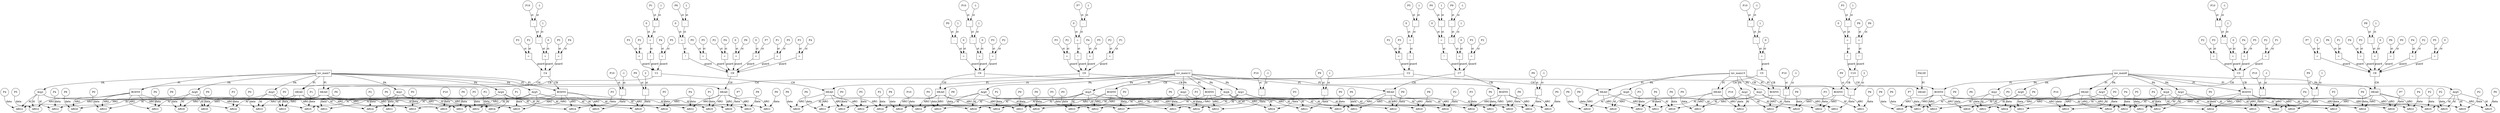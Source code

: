 // Horn Graph
digraph {
	"predicate_0" [label="inv_main7"  nodeName="predicate_0" class=predicateName GNNNodeID=0 shape="box"]
	"predicateArgument_0" [label="Arg0"  nodeName="predicateArgument_0" class=predicateArgument GNNNodeID=1 shape="ellipse"]
		"predicate_0" -> "predicateArgument_0" [ label="PA"]
	"predicateArgument_1" [label="Arg1"  nodeName="predicateArgument_1" class=predicateArgument GNNNodeID=2 shape="ellipse"]
		"predicate_0" -> "predicateArgument_1" [ label="PA"]
	"predicateArgument_2" [label="Arg2"  nodeName="predicateArgument_2" class=predicateArgument GNNNodeID=3 shape="ellipse"]
		"predicate_0" -> "predicateArgument_2" [ label="PA"]
	"predicateArgument_3" [label="Arg3"  nodeName="predicateArgument_3" class=predicateArgument GNNNodeID=4 shape="ellipse"]
		"predicate_0" -> "predicateArgument_3" [ label="PA"]
	"predicateArgument_4" [label="Arg4"  nodeName="predicateArgument_4" class=predicateArgument GNNNodeID=5 shape="ellipse"]
		"predicate_0" -> "predicateArgument_4" [ label="PA"]
	"predicateArgument_5" [label="Arg5"  nodeName="predicateArgument_5" class=predicateArgument GNNNodeID=6 shape="ellipse"]
		"predicate_0" -> "predicateArgument_5" [ label="PA"]
	"predicate_1" [label="inv_main8"  nodeName="predicate_1" class=predicateName GNNNodeID=7 shape="box"]
	"predicateArgument_6" [label="Arg0"  nodeName="predicateArgument_6" class=predicateArgument GNNNodeID=8 shape="ellipse"]
		"predicate_1" -> "predicateArgument_6" [ label="PA"]
	"predicateArgument_7" [label="Arg1"  nodeName="predicateArgument_7" class=predicateArgument GNNNodeID=9 shape="ellipse"]
		"predicate_1" -> "predicateArgument_7" [ label="PA"]
	"predicateArgument_8" [label="Arg2"  nodeName="predicateArgument_8" class=predicateArgument GNNNodeID=10 shape="ellipse"]
		"predicate_1" -> "predicateArgument_8" [ label="PA"]
	"predicateArgument_9" [label="Arg3"  nodeName="predicateArgument_9" class=predicateArgument GNNNodeID=11 shape="ellipse"]
		"predicate_1" -> "predicateArgument_9" [ label="PA"]
	"predicateArgument_10" [label="Arg4"  nodeName="predicateArgument_10" class=predicateArgument GNNNodeID=12 shape="ellipse"]
		"predicate_1" -> "predicateArgument_10" [ label="PA"]
	"predicateArgument_11" [label="Arg5"  nodeName="predicateArgument_11" class=predicateArgument GNNNodeID=13 shape="ellipse"]
		"predicate_1" -> "predicateArgument_11" [ label="PA"]
	"predicate_2" [label="inv_main12"  nodeName="predicate_2" class=predicateName GNNNodeID=14 shape="box"]
	"predicateArgument_12" [label="Arg0"  nodeName="predicateArgument_12" class=predicateArgument GNNNodeID=15 shape="ellipse"]
		"predicate_2" -> "predicateArgument_12" [ label="PA"]
	"predicateArgument_13" [label="Arg1"  nodeName="predicateArgument_13" class=predicateArgument GNNNodeID=16 shape="ellipse"]
		"predicate_2" -> "predicateArgument_13" [ label="PA"]
	"predicateArgument_14" [label="Arg2"  nodeName="predicateArgument_14" class=predicateArgument GNNNodeID=17 shape="ellipse"]
		"predicate_2" -> "predicateArgument_14" [ label="PA"]
	"predicateArgument_15" [label="Arg3"  nodeName="predicateArgument_15" class=predicateArgument GNNNodeID=18 shape="ellipse"]
		"predicate_2" -> "predicateArgument_15" [ label="PA"]
	"predicateArgument_16" [label="Arg4"  nodeName="predicateArgument_16" class=predicateArgument GNNNodeID=19 shape="ellipse"]
		"predicate_2" -> "predicateArgument_16" [ label="PA"]
	"predicate_3" [label="inv_main15"  nodeName="predicate_3" class=predicateName GNNNodeID=20 shape="box"]
	"predicateArgument_17" [label="Arg0"  nodeName="predicateArgument_17" class=predicateArgument GNNNodeID=21 shape="ellipse"]
		"predicate_3" -> "predicateArgument_17" [ label="PA"]
	"predicateArgument_18" [label="Arg1"  nodeName="predicateArgument_18" class=predicateArgument GNNNodeID=22 shape="ellipse"]
		"predicate_3" -> "predicateArgument_18" [ label="PA"]
	"predicateArgument_19" [label="Arg2"  nodeName="predicateArgument_19" class=predicateArgument GNNNodeID=23 shape="ellipse"]
		"predicate_3" -> "predicateArgument_19" [ label="PA"]
	"predicate_4" [label="FALSE"  nodeName="predicate_4" class=predicateName GNNNodeID=24 shape="box"]
	"clause_0" [label="C0"  nodeName="clause_0" class=clause GNNNodeID=25 shape="box"]
	"!_26" [label="!"  nodeName="!_26" class=operator GNNNodeID=26 shape="square"]
		"!_26" -> "clause_0" [ label="guard"]
	">=_27" [label="="  nodeName=">=_27" class=operator GNNNodeID=27 shape="square"]
		">=_27" -> "!_26" [ label="st"]
	"0_28" [label="0"  nodeName="0_28" class=constant GNNNodeID=28 shape="circle"]
		"0_28" -> ">=_27" [ label="st"]
	"-_29" [label="-"  nodeName="-_29" class=operator GNNNodeID=29 shape="square"]
		"-_29" -> ">=_27" [ label="st"]
	"P7_30" [label="P7"  nodeName="P7_30" class=symbolicConstant GNNNodeID=30 shape="circle"]
		"P7_30" -> "-_29" [ label="st"]
	"1_31" [label="1"  nodeName="1_31" class=constant GNNNodeID=31 shape="circle"]
		"1_31" -> "-_29" [ label="st"]
	"=_32" [label="="  nodeName="=_32" class=operator GNNNodeID=32 shape="square"]
		"=_32" -> "clause_0" [ label="guard"]
	"P5_33" [label="P5"  nodeName="P5_33" class=symbolicConstant GNNNodeID=33 shape="circle"]
		"P5_33" -> "=_32" [ label="st"]
	"P4_34" [label="P4"  nodeName="P4_34" class=symbolicConstant GNNNodeID=34 shape="circle"]
		"P4_34" -> "=_32" [ label="st"]
	"=_35" [label="="  nodeName="=_35" class=operator GNNNodeID=35 shape="square"]
		"=_35" -> "clause_0" [ label="guard"]
	"P1_36" [label="P1"  nodeName="P1_36" class=symbolicConstant GNNNodeID=36 shape="circle"]
		"P1_36" -> "=_35" [ label="st"]
	"P2_37" [label="P2"  nodeName="P2_37" class=symbolicConstant GNNNodeID=37 shape="circle"]
		"P2_37" -> "=_35" [ label="st"]
	"=_38" [label="="  nodeName="=_38" class=operator GNNNodeID=38 shape="square"]
		"=_38" -> "clause_0" [ label="guard"]
	"P3_39" [label="P3"  nodeName="P3_39" class=symbolicConstant GNNNodeID=39 shape="circle"]
		"P3_39" -> "=_38" [ label="st"]
	"P2_40" [label="P2"  nodeName="P2_40" class=symbolicConstant GNNNodeID=40 shape="circle"]
		"P2_40" -> "=_38" [ label="st"]
	"clauseHead_0" [label="HEAD"  nodeName="clauseHead_0" class=clauseHead GNNNodeID=41 shape="box"]
		"clause_0" -> "clauseHead_0" [ label="CH"]
		"predicate_0" -> "clauseHead_0" [ label="PI"]
	"clauseArgument_0" [label="ARG0"  nodeName="clauseArgument_0" class=clauseArg GNNNodeID=42 shape="ellipse"]
		"clauseHead_0" -> "clauseArgument_0" [ label="ARG"]
		"predicateArgument_0" -> "clauseArgument_0" [ label="AI"]
	"P8_43" [label="P8"  nodeName="P8_43" class=symbolicConstant GNNNodeID=43 shape="circle"]
		"P8_43" -> "clauseArgument_0" [ label="data"]
	"clauseArgument_1" [label="ARG1"  nodeName="clauseArgument_1" class=clauseArg GNNNodeID=44 shape="ellipse"]
		"clauseHead_0" -> "clauseArgument_1" [ label="ARG"]
		"predicateArgument_1" -> "clauseArgument_1" [ label="AI"]
	"P6_45" [label="P6"  nodeName="P6_45" class=symbolicConstant GNNNodeID=45 shape="circle"]
		"P6_45" -> "clauseArgument_1" [ label="data"]
	"clauseArgument_2" [label="ARG2"  nodeName="clauseArgument_2" class=clauseArg GNNNodeID=46 shape="ellipse"]
		"clauseHead_0" -> "clauseArgument_2" [ label="ARG"]
		"predicateArgument_2" -> "clauseArgument_2" [ label="AI"]
	"P4_47" [label="P4"  nodeName="P4_47" class=symbolicConstant GNNNodeID=47 shape="circle"]
		"P4_47" -> "clauseArgument_2" [ label="data"]
	"clauseArgument_3" [label="ARG3"  nodeName="clauseArgument_3" class=clauseArg GNNNodeID=48 shape="ellipse"]
		"clauseHead_0" -> "clauseArgument_3" [ label="ARG"]
		"predicateArgument_3" -> "clauseArgument_3" [ label="AI"]
	"P0_49" [label="P0"  nodeName="P0_49" class=symbolicConstant GNNNodeID=49 shape="circle"]
		"P0_49" -> "clauseArgument_3" [ label="data"]
	"clauseArgument_4" [label="ARG4"  nodeName="clauseArgument_4" class=clauseArg GNNNodeID=50 shape="ellipse"]
		"clauseHead_0" -> "clauseArgument_4" [ label="ARG"]
		"predicateArgument_4" -> "clauseArgument_4" [ label="AI"]
	"P2_51" [label="P2"  nodeName="P2_51" class=symbolicConstant GNNNodeID=51 shape="circle"]
		"P2_51" -> "clauseArgument_4" [ label="data"]
	"clauseArgument_5" [label="ARG5"  nodeName="clauseArgument_5" class=clauseArg GNNNodeID=52 shape="ellipse"]
		"clauseHead_0" -> "clauseArgument_5" [ label="ARG"]
		"predicateArgument_5" -> "clauseArgument_5" [ label="AI"]
	"P1_53" [label="P1"  nodeName="P1_53" class=symbolicConstant GNNNodeID=53 shape="circle"]
		"P1_53" -> "clauseArgument_5" [ label="data"]
	"clauseBody_0" [label="BODY0"  nodeName="clauseBody_0" class=clauseBody GNNNodeID=54 shape="box"]
		"clause_0" -> "clauseBody_0" [ label="CB"]
		"predicate_1" -> "clauseBody_0" [ label="PI"]
	"clauseArgument_6" [label="ARG0"  nodeName="clauseArgument_6" class=clauseArg GNNNodeID=55 shape="ellipse"]
		"clauseBody_0" -> "clauseArgument_6" [ label="ARG"]
		"predicateArgument_6" -> "clauseArgument_6" [ label="AI"]
	"P8_56" [label="P8"  nodeName="P8_56" class=symbolicConstant GNNNodeID=56 shape="circle"]
		"P8_56" -> "clauseArgument_6" [ label="data"]
	"clauseArgument_7" [label="ARG1"  nodeName="clauseArgument_7" class=clauseArg GNNNodeID=57 shape="ellipse"]
		"clauseBody_0" -> "clauseArgument_7" [ label="ARG"]
		"predicateArgument_7" -> "clauseArgument_7" [ label="AI"]
	"P6_58" [label="P6"  nodeName="P6_58" class=symbolicConstant GNNNodeID=58 shape="circle"]
		"P6_58" -> "clauseArgument_7" [ label="data"]
	"clauseArgument_8" [label="ARG2"  nodeName="clauseArgument_8" class=clauseArg GNNNodeID=59 shape="ellipse"]
		"clauseBody_0" -> "clauseArgument_8" [ label="ARG"]
		"predicateArgument_8" -> "clauseArgument_8" [ label="AI"]
	"P4_60" [label="P4"  nodeName="P4_60" class=symbolicConstant GNNNodeID=60 shape="circle"]
		"P4_60" -> "clauseArgument_8" [ label="data"]
	"clauseArgument_9" [label="ARG3"  nodeName="clauseArgument_9" class=clauseArg GNNNodeID=61 shape="ellipse"]
		"clauseBody_0" -> "clauseArgument_9" [ label="ARG"]
		"predicateArgument_9" -> "clauseArgument_9" [ label="AI"]
	"P7_62" [label="P7"  nodeName="P7_62" class=symbolicConstant GNNNodeID=62 shape="circle"]
		"P7_62" -> "clauseArgument_9" [ label="data"]
	"clauseArgument_10" [label="ARG4"  nodeName="clauseArgument_10" class=clauseArg GNNNodeID=63 shape="ellipse"]
		"clauseBody_0" -> "clauseArgument_10" [ label="ARG"]
		"predicateArgument_10" -> "clauseArgument_10" [ label="AI"]
	"P0_64" [label="P0"  nodeName="P0_64" class=symbolicConstant GNNNodeID=64 shape="circle"]
		"P0_64" -> "clauseArgument_10" [ label="data"]
	"clauseArgument_11" [label="ARG5"  nodeName="clauseArgument_11" class=clauseArg GNNNodeID=65 shape="ellipse"]
		"clauseBody_0" -> "clauseArgument_11" [ label="ARG"]
		"predicateArgument_11" -> "clauseArgument_11" [ label="AI"]
	"P2_66" [label="P2"  nodeName="P2_66" class=symbolicConstant GNNNodeID=66 shape="circle"]
		"P2_66" -> "clauseArgument_11" [ label="data"]
	"clause_1" [label="C1"  nodeName="clause_1" class=clause GNNNodeID=67 shape="box"]
	"!_68" [label="!"  nodeName="!_68" class=operator GNNNodeID=68 shape="square"]
		"!_68" -> "clause_1" [ label="guard"]
	">=_69" [label="="  nodeName=">=_69" class=operator GNNNodeID=69 shape="square"]
		">=_69" -> "!_68" [ label="st"]
	"0_70" [label="0"  nodeName="0_70" class=constant GNNNodeID=70 shape="circle"]
		"0_70" -> ">=_69" [ label="st"]
	"-_71" [label="-"  nodeName="-_71" class=operator GNNNodeID=71 shape="square"]
		"-_71" -> ">=_69" [ label="st"]
	"P1_72" [label="P1"  nodeName="P1_72" class=symbolicConstant GNNNodeID=72 shape="circle"]
		"P1_72" -> "-_71" [ label="st"]
	"1_73" [label="1"  nodeName="1_73" class=constant GNNNodeID=73 shape="circle"]
		"1_73" -> "-_71" [ label="st"]
	"=_74" [label="="  nodeName="=_74" class=operator GNNNodeID=74 shape="square"]
		"=_74" -> "clause_1" [ label="guard"]
	"P4_75" [label="P4"  nodeName="P4_75" class=symbolicConstant GNNNodeID=75 shape="circle"]
		"P4_75" -> "=_74" [ label="st"]
	"P5_76" [label="P5"  nodeName="P5_76" class=symbolicConstant GNNNodeID=76 shape="circle"]
		"P5_76" -> "=_74" [ label="st"]
	"=_77" [label="="  nodeName="=_77" class=operator GNNNodeID=77 shape="square"]
		"=_77" -> "clause_1" [ label="guard"]
	"P2_78" [label="P2"  nodeName="P2_78" class=symbolicConstant GNNNodeID=78 shape="circle"]
		"P2_78" -> "=_77" [ label="st"]
	"P3_79" [label="P3"  nodeName="P3_79" class=symbolicConstant GNNNodeID=79 shape="circle"]
		"P3_79" -> "=_77" [ label="st"]
	"clauseHead_1" [label="HEAD"  nodeName="clauseHead_1" class=clauseHead GNNNodeID=80 shape="box"]
		"clause_1" -> "clauseHead_1" [ label="CH"]
		"predicate_2" -> "clauseHead_1" [ label="PI"]
	"clauseArgument_12" [label="ARG0"  nodeName="clauseArgument_12" class=clauseArg GNNNodeID=81 shape="ellipse"]
		"clauseHead_1" -> "clauseArgument_12" [ label="ARG"]
		"predicateArgument_12" -> "clauseArgument_12" [ label="AI"]
	"P8_82" [label="P8"  nodeName="P8_82" class=symbolicConstant GNNNodeID=82 shape="circle"]
		"P8_82" -> "clauseArgument_12" [ label="data"]
	"clauseArgument_13" [label="ARG1"  nodeName="clauseArgument_13" class=clauseArg GNNNodeID=83 shape="ellipse"]
		"clauseHead_1" -> "clauseArgument_13" [ label="ARG"]
		"predicateArgument_13" -> "clauseArgument_13" [ label="AI"]
	"P6_84" [label="P6"  nodeName="P6_84" class=symbolicConstant GNNNodeID=84 shape="circle"]
		"P6_84" -> "clauseArgument_13" [ label="data"]
	"clauseArgument_14" [label="ARG2"  nodeName="clauseArgument_14" class=clauseArg GNNNodeID=85 shape="ellipse"]
		"clauseHead_1" -> "clauseArgument_14" [ label="ARG"]
		"predicateArgument_14" -> "clauseArgument_14" [ label="AI"]
	"P5_86" [label="P5"  nodeName="P5_86" class=symbolicConstant GNNNodeID=86 shape="circle"]
		"P5_86" -> "clauseArgument_14" [ label="data"]
	"clauseArgument_15" [label="ARG3"  nodeName="clauseArgument_15" class=clauseArg GNNNodeID=87 shape="ellipse"]
		"clauseHead_1" -> "clauseArgument_15" [ label="ARG"]
		"predicateArgument_15" -> "clauseArgument_15" [ label="AI"]
	"P0_88" [label="P0"  nodeName="P0_88" class=symbolicConstant GNNNodeID=88 shape="circle"]
		"P0_88" -> "clauseArgument_15" [ label="data"]
	"clauseArgument_16" [label="ARG4"  nodeName="clauseArgument_16" class=clauseArg GNNNodeID=89 shape="ellipse"]
		"clauseHead_1" -> "clauseArgument_16" [ label="ARG"]
		"predicateArgument_16" -> "clauseArgument_16" [ label="AI"]
	"P2_90" [label="P2"  nodeName="P2_90" class=symbolicConstant GNNNodeID=90 shape="circle"]
		"P2_90" -> "clauseArgument_16" [ label="data"]
	"clauseBody_1" [label="BODY0"  nodeName="clauseBody_1" class=clauseBody GNNNodeID=91 shape="box"]
		"clause_1" -> "clauseBody_1" [ label="CB"]
		"predicate_0" -> "clauseBody_1" [ label="PI"]
	"clauseArgument_17" [label="ARG0"  nodeName="clauseArgument_17" class=clauseArg GNNNodeID=92 shape="ellipse"]
		"clauseBody_1" -> "clauseArgument_17" [ label="ARG"]
		"predicateArgument_0" -> "clauseArgument_17" [ label="AI"]
	"P8_93" [label="P8"  nodeName="P8_93" class=symbolicConstant GNNNodeID=93 shape="circle"]
		"P8_93" -> "clauseArgument_17" [ label="data"]
	"clauseArgument_18" [label="ARG1"  nodeName="clauseArgument_18" class=clauseArg GNNNodeID=94 shape="ellipse"]
		"clauseBody_1" -> "clauseArgument_18" [ label="ARG"]
		"predicateArgument_1" -> "clauseArgument_18" [ label="AI"]
	"P6_95" [label="P6"  nodeName="P6_95" class=symbolicConstant GNNNodeID=95 shape="circle"]
		"P6_95" -> "clauseArgument_18" [ label="data"]
	"clauseArgument_19" [label="ARG2"  nodeName="clauseArgument_19" class=clauseArg GNNNodeID=96 shape="ellipse"]
		"clauseBody_1" -> "clauseArgument_19" [ label="ARG"]
		"predicateArgument_2" -> "clauseArgument_19" [ label="AI"]
	"P5_97" [label="P5"  nodeName="P5_97" class=symbolicConstant GNNNodeID=97 shape="circle"]
		"P5_97" -> "clauseArgument_19" [ label="data"]
	"clauseArgument_20" [label="ARG3"  nodeName="clauseArgument_20" class=clauseArg GNNNodeID=98 shape="ellipse"]
		"clauseBody_1" -> "clauseArgument_20" [ label="ARG"]
		"predicateArgument_3" -> "clauseArgument_20" [ label="AI"]
	"P0_99" [label="P0"  nodeName="P0_99" class=symbolicConstant GNNNodeID=99 shape="circle"]
		"P0_99" -> "clauseArgument_20" [ label="data"]
	"clauseArgument_21" [label="ARG4"  nodeName="clauseArgument_21" class=clauseArg GNNNodeID=100 shape="ellipse"]
		"clauseBody_1" -> "clauseArgument_21" [ label="ARG"]
		"predicateArgument_4" -> "clauseArgument_21" [ label="AI"]
	"P3_101" [label="P3"  nodeName="P3_101" class=symbolicConstant GNNNodeID=101 shape="circle"]
		"P3_101" -> "clauseArgument_21" [ label="data"]
	"clauseArgument_22" [label="ARG5"  nodeName="clauseArgument_22" class=clauseArg GNNNodeID=102 shape="ellipse"]
		"clauseBody_1" -> "clauseArgument_22" [ label="ARG"]
		"predicateArgument_5" -> "clauseArgument_22" [ label="AI"]
	"P1_103" [label="P1"  nodeName="P1_103" class=symbolicConstant GNNNodeID=103 shape="circle"]
		"P1_103" -> "clauseArgument_22" [ label="data"]
	"clause_2" [label="C2"  nodeName="clause_2" class=clause GNNNodeID=104 shape="box"]
	"!_105" [label="!"  nodeName="!_105" class=operator GNNNodeID=105 shape="square"]
		"!_105" -> "clause_2" [ label="guard"]
	">=_106" [label="="  nodeName=">=_106" class=operator GNNNodeID=106 shape="square"]
		">=_106" -> "!_105" [ label="st"]
	"0_107" [label="0"  nodeName="0_107" class=constant GNNNodeID=107 shape="circle"]
		"0_107" -> ">=_106" [ label="st"]
	"-_108" [label="-"  nodeName="-_108" class=operator GNNNodeID=108 shape="square"]
		"-_108" -> ">=_106" [ label="st"]
	"P5_109" [label="P5"  nodeName="P5_109" class=symbolicConstant GNNNodeID=109 shape="circle"]
		"P5_109" -> "-_108" [ label="st"]
	"1_110" [label="1"  nodeName="1_110" class=constant GNNNodeID=110 shape="circle"]
		"1_110" -> "-_108" [ label="st"]
	"=_111" [label="="  nodeName="=_111" class=operator GNNNodeID=111 shape="square"]
		"=_111" -> "clause_2" [ label="guard"]
	"P2_112" [label="P2"  nodeName="P2_112" class=symbolicConstant GNNNodeID=112 shape="circle"]
		"P2_112" -> "=_111" [ label="st"]
	"P3_113" [label="P3"  nodeName="P3_113" class=symbolicConstant GNNNodeID=113 shape="circle"]
		"P3_113" -> "=_111" [ label="st"]
	"clauseHead_2" [label="HEAD"  nodeName="clauseHead_2" class=clauseHead GNNNodeID=114 shape="box"]
		"clause_2" -> "clauseHead_2" [ label="CH"]
		"predicate_3" -> "clauseHead_2" [ label="PI"]
	"clauseArgument_23" [label="ARG0"  nodeName="clauseArgument_23" class=clauseArg GNNNodeID=115 shape="ellipse"]
		"clauseHead_2" -> "clauseArgument_23" [ label="ARG"]
		"predicateArgument_17" -> "clauseArgument_23" [ label="AI"]
	"P8_116" [label="P8"  nodeName="P8_116" class=symbolicConstant GNNNodeID=116 shape="circle"]
		"P8_116" -> "clauseArgument_23" [ label="data"]
	"clauseArgument_24" [label="ARG1"  nodeName="clauseArgument_24" class=clauseArg GNNNodeID=117 shape="ellipse"]
		"clauseHead_2" -> "clauseArgument_24" [ label="ARG"]
		"predicateArgument_18" -> "clauseArgument_24" [ label="AI"]
	"P6_118" [label="P6"  nodeName="P6_118" class=symbolicConstant GNNNodeID=118 shape="circle"]
		"P6_118" -> "clauseArgument_24" [ label="data"]
	"clauseArgument_25" [label="ARG2"  nodeName="clauseArgument_25" class=clauseArg GNNNodeID=119 shape="ellipse"]
		"clauseHead_2" -> "clauseArgument_25" [ label="ARG"]
		"predicateArgument_19" -> "clauseArgument_25" [ label="AI"]
	"P3_120" [label="P3"  nodeName="P3_120" class=symbolicConstant GNNNodeID=120 shape="circle"]
		"P3_120" -> "clauseArgument_25" [ label="data"]
	"clauseBody_2" [label="BODY0"  nodeName="clauseBody_2" class=clauseBody GNNNodeID=121 shape="box"]
		"clause_2" -> "clauseBody_2" [ label="CB"]
		"predicate_2" -> "clauseBody_2" [ label="PI"]
	"clauseArgument_26" [label="ARG0"  nodeName="clauseArgument_26" class=clauseArg GNNNodeID=122 shape="ellipse"]
		"clauseBody_2" -> "clauseArgument_26" [ label="ARG"]
		"predicateArgument_12" -> "clauseArgument_26" [ label="AI"]
	"P8_123" [label="P8"  nodeName="P8_123" class=symbolicConstant GNNNodeID=123 shape="circle"]
		"P8_123" -> "clauseArgument_26" [ label="data"]
	"clauseArgument_27" [label="ARG1"  nodeName="clauseArgument_27" class=clauseArg GNNNodeID=124 shape="ellipse"]
		"clauseBody_2" -> "clauseArgument_27" [ label="ARG"]
		"predicateArgument_13" -> "clauseArgument_27" [ label="AI"]
	"P6_125" [label="P6"  nodeName="P6_125" class=symbolicConstant GNNNodeID=125 shape="circle"]
		"P6_125" -> "clauseArgument_27" [ label="data"]
	"clauseArgument_28" [label="ARG2"  nodeName="clauseArgument_28" class=clauseArg GNNNodeID=126 shape="ellipse"]
		"clauseBody_2" -> "clauseArgument_28" [ label="ARG"]
		"predicateArgument_14" -> "clauseArgument_28" [ label="AI"]
	"P5_127" [label="P5"  nodeName="P5_127" class=symbolicConstant GNNNodeID=127 shape="circle"]
		"P5_127" -> "clauseArgument_28" [ label="data"]
	"clauseArgument_29" [label="ARG3"  nodeName="clauseArgument_29" class=clauseArg GNNNodeID=128 shape="ellipse"]
		"clauseBody_2" -> "clauseArgument_29" [ label="ARG"]
		"predicateArgument_15" -> "clauseArgument_29" [ label="AI"]
	"P0_129" [label="P0"  nodeName="P0_129" class=symbolicConstant GNNNodeID=129 shape="circle"]
		"P0_129" -> "clauseArgument_29" [ label="data"]
	"clauseArgument_30" [label="ARG4"  nodeName="clauseArgument_30" class=clauseArg GNNNodeID=130 shape="ellipse"]
		"clauseBody_2" -> "clauseArgument_30" [ label="ARG"]
		"predicateArgument_16" -> "clauseArgument_30" [ label="AI"]
	"P3_131" [label="P3"  nodeName="P3_131" class=symbolicConstant GNNNodeID=131 shape="circle"]
		"P3_131" -> "clauseArgument_30" [ label="data"]
	"clause_3" [label="C3"  nodeName="clause_3" class=clause GNNNodeID=132 shape="box"]
	">=_133" [label="="  nodeName=">=_133" class=operator GNNNodeID=133 shape="square"]
		">=_133" -> "clause_3" [ label="guard"]
	"0_134" [label="0"  nodeName="0_134" class=constant GNNNodeID=134 shape="circle"]
		"0_134" -> ">=_133" [ label="st"]
	"-_135" [label="-"  nodeName="-_135" class=operator GNNNodeID=135 shape="square"]
		"-_135" -> ">=_133" [ label="st"]
	"-_136" [label="-"  nodeName="-_136" class=operator GNNNodeID=136 shape="square"]
		"-_136" -> "-_135" [ label="st"]
	"P10_137" [label="P10"  nodeName="P10_137" class=symbolicConstant GNNNodeID=137 shape="circle"]
		"P10_137" -> "-_136" [ label="st"]
	"-1_138" [label="-1"  nodeName="-1_138" class=constant GNNNodeID=138 shape="circle"]
		"-1_138" -> "-_136" [ label="st"]
	"1_139" [label="1"  nodeName="1_139" class=constant GNNNodeID=139 shape="circle"]
		"1_139" -> "-_135" [ label="st"]
	"=_140" [label="="  nodeName="=_140" class=operator GNNNodeID=140 shape="square"]
		"=_140" -> "clause_3" [ label="guard"]
	"P5_141" [label="P5"  nodeName="P5_141" class=symbolicConstant GNNNodeID=141 shape="circle"]
		"P5_141" -> "=_140" [ label="st"]
	"P4_142" [label="P4"  nodeName="P4_142" class=symbolicConstant GNNNodeID=142 shape="circle"]
		"P4_142" -> "=_140" [ label="st"]
	"=_143" [label="="  nodeName="=_143" class=operator GNNNodeID=143 shape="square"]
		"=_143" -> "clause_3" [ label="guard"]
	"P1_144" [label="P1"  nodeName="P1_144" class=symbolicConstant GNNNodeID=144 shape="circle"]
		"P1_144" -> "=_143" [ label="st"]
	"P2_145" [label="P2"  nodeName="P2_145" class=symbolicConstant GNNNodeID=145 shape="circle"]
		"P2_145" -> "=_143" [ label="st"]
	"=_146" [label="="  nodeName="=_146" class=operator GNNNodeID=146 shape="square"]
		"=_146" -> "clause_3" [ label="guard"]
	"P3_147" [label="P3"  nodeName="P3_147" class=symbolicConstant GNNNodeID=147 shape="circle"]
		"P3_147" -> "=_146" [ label="st"]
	"P2_148" [label="P2"  nodeName="P2_148" class=symbolicConstant GNNNodeID=148 shape="circle"]
		"P2_148" -> "=_146" [ label="st"]
	"clauseHead_3" [label="HEAD"  nodeName="clauseHead_3" class=clauseHead GNNNodeID=149 shape="box"]
		"clause_3" -> "clauseHead_3" [ label="CH"]
		"predicate_1" -> "clauseHead_3" [ label="PI"]
	"clauseArgument_31" [label="ARG0"  nodeName="clauseArgument_31" class=clauseArg GNNNodeID=150 shape="ellipse"]
		"clauseHead_3" -> "clauseArgument_31" [ label="ARG"]
		"predicateArgument_6" -> "clauseArgument_31" [ label="AI"]
	"P9_151" [label="P9"  nodeName="P9_151" class=symbolicConstant GNNNodeID=151 shape="circle"]
		"P9_151" -> "clauseArgument_31" [ label="data"]
	"clauseArgument_32" [label="ARG1"  nodeName="clauseArgument_32" class=clauseArg GNNNodeID=152 shape="ellipse"]
		"clauseHead_3" -> "clauseArgument_32" [ label="ARG"]
		"predicateArgument_7" -> "clauseArgument_32" [ label="AI"]
	"P6_153" [label="P6"  nodeName="P6_153" class=symbolicConstant GNNNodeID=153 shape="circle"]
		"P6_153" -> "clauseArgument_32" [ label="data"]
	"clauseArgument_33" [label="ARG2"  nodeName="clauseArgument_33" class=clauseArg GNNNodeID=154 shape="ellipse"]
		"clauseHead_3" -> "clauseArgument_33" [ label="ARG"]
		"predicateArgument_8" -> "clauseArgument_33" [ label="AI"]
	"P4_155" [label="P4"  nodeName="P4_155" class=symbolicConstant GNNNodeID=155 shape="circle"]
		"P4_155" -> "clauseArgument_33" [ label="data"]
	"clauseArgument_34" [label="ARG3"  nodeName="clauseArgument_34" class=clauseArg GNNNodeID=156 shape="ellipse"]
		"clauseHead_3" -> "clauseArgument_34" [ label="ARG"]
		"predicateArgument_9" -> "clauseArgument_34" [ label="AI"]
	"P10_157" [label="P10"  nodeName="P10_157" class=symbolicConstant GNNNodeID=157 shape="circle"]
		"P10_157" -> "clauseArgument_34" [ label="data"]
	"clauseArgument_35" [label="ARG4"  nodeName="clauseArgument_35" class=clauseArg GNNNodeID=158 shape="ellipse"]
		"clauseHead_3" -> "clauseArgument_35" [ label="ARG"]
		"predicateArgument_10" -> "clauseArgument_35" [ label="AI"]
	"P0_159" [label="P0"  nodeName="P0_159" class=symbolicConstant GNNNodeID=159 shape="circle"]
		"P0_159" -> "clauseArgument_35" [ label="data"]
	"clauseArgument_36" [label="ARG5"  nodeName="clauseArgument_36" class=clauseArg GNNNodeID=160 shape="ellipse"]
		"clauseHead_3" -> "clauseArgument_36" [ label="ARG"]
		"predicateArgument_11" -> "clauseArgument_36" [ label="AI"]
	"P2_161" [label="P2"  nodeName="P2_161" class=symbolicConstant GNNNodeID=161 shape="circle"]
		"P2_161" -> "clauseArgument_36" [ label="data"]
	"clauseBody_3" [label="BODY0"  nodeName="clauseBody_3" class=clauseBody GNNNodeID=162 shape="box"]
		"clause_3" -> "clauseBody_3" [ label="CB"]
		"predicate_1" -> "clauseBody_3" [ label="PI"]
	"clauseArgument_37" [label="ARG0"  nodeName="clauseArgument_37" class=clauseArg GNNNodeID=163 shape="ellipse"]
		"clauseBody_3" -> "clauseArgument_37" [ label="ARG"]
		"predicateArgument_6" -> "clauseArgument_37" [ label="AI"]
	"-_164" [label="-"  nodeName="-_164" class=operator GNNNodeID=164 shape="square"]
		"-_164" -> "clauseArgument_37" [ label="data"]
	"P9_165" [label="P9"  nodeName="P9_165" class=symbolicConstant GNNNodeID=165 shape="circle"]
		"P9_165" -> "-_164" [ label="st"]
	"1_166" [label="1"  nodeName="1_166" class=constant GNNNodeID=166 shape="circle"]
		"1_166" -> "-_164" [ label="st"]
	"clauseArgument_38" [label="ARG1"  nodeName="clauseArgument_38" class=clauseArg GNNNodeID=167 shape="ellipse"]
		"clauseBody_3" -> "clauseArgument_38" [ label="ARG"]
		"predicateArgument_7" -> "clauseArgument_38" [ label="AI"]
	"P6_168" [label="P6"  nodeName="P6_168" class=symbolicConstant GNNNodeID=168 shape="circle"]
		"P6_168" -> "clauseArgument_38" [ label="data"]
	"clauseArgument_39" [label="ARG2"  nodeName="clauseArgument_39" class=clauseArg GNNNodeID=169 shape="ellipse"]
		"clauseBody_3" -> "clauseArgument_39" [ label="ARG"]
		"predicateArgument_8" -> "clauseArgument_39" [ label="AI"]
	"P4_170" [label="P4"  nodeName="P4_170" class=symbolicConstant GNNNodeID=170 shape="circle"]
		"P4_170" -> "clauseArgument_39" [ label="data"]
	"clauseArgument_40" [label="ARG3"  nodeName="clauseArgument_40" class=clauseArg GNNNodeID=171 shape="ellipse"]
		"clauseBody_3" -> "clauseArgument_40" [ label="ARG"]
		"predicateArgument_9" -> "clauseArgument_40" [ label="AI"]
	"-_172" [label="-"  nodeName="-_172" class=operator GNNNodeID=172 shape="square"]
		"-_172" -> "clauseArgument_40" [ label="data"]
	"P10_173" [label="P10"  nodeName="P10_173" class=symbolicConstant GNNNodeID=173 shape="circle"]
		"P10_173" -> "-_172" [ label="st"]
	"-1_174" [label="-1"  nodeName="-1_174" class=constant GNNNodeID=174 shape="circle"]
		"-1_174" -> "-_172" [ label="st"]
	"clauseArgument_41" [label="ARG4"  nodeName="clauseArgument_41" class=clauseArg GNNNodeID=175 shape="ellipse"]
		"clauseBody_3" -> "clauseArgument_41" [ label="ARG"]
		"predicateArgument_10" -> "clauseArgument_41" [ label="AI"]
	"P0_176" [label="P0"  nodeName="P0_176" class=symbolicConstant GNNNodeID=176 shape="circle"]
		"P0_176" -> "clauseArgument_41" [ label="data"]
	"clauseArgument_42" [label="ARG5"  nodeName="clauseArgument_42" class=clauseArg GNNNodeID=177 shape="ellipse"]
		"clauseBody_3" -> "clauseArgument_42" [ label="ARG"]
		"predicateArgument_11" -> "clauseArgument_42" [ label="AI"]
	"P2_178" [label="P2"  nodeName="P2_178" class=symbolicConstant GNNNodeID=178 shape="circle"]
		"P2_178" -> "clauseArgument_42" [ label="data"]
	"clause_4" [label="C4"  nodeName="clause_4" class=clause GNNNodeID=179 shape="box"]
	">=_180" [label="="  nodeName=">=_180" class=operator GNNNodeID=180 shape="square"]
		">=_180" -> "clause_4" [ label="guard"]
	"0_181" [label="0"  nodeName="0_181" class=constant GNNNodeID=181 shape="circle"]
		"0_181" -> ">=_180" [ label="st"]
	"-_182" [label="-"  nodeName="-_182" class=operator GNNNodeID=182 shape="square"]
		"-_182" -> ">=_180" [ label="st"]
	"-_183" [label="-"  nodeName="-_183" class=operator GNNNodeID=183 shape="square"]
		"-_183" -> "-_182" [ label="st"]
	"P10_184" [label="P10"  nodeName="P10_184" class=symbolicConstant GNNNodeID=184 shape="circle"]
		"P10_184" -> "-_183" [ label="st"]
	"-1_185" [label="-1"  nodeName="-1_185" class=constant GNNNodeID=185 shape="circle"]
		"-1_185" -> "-_183" [ label="st"]
	"1_186" [label="1"  nodeName="1_186" class=constant GNNNodeID=186 shape="circle"]
		"1_186" -> "-_182" [ label="st"]
	"=_187" [label="="  nodeName="=_187" class=operator GNNNodeID=187 shape="square"]
		"=_187" -> "clause_4" [ label="guard"]
	"P4_188" [label="P4"  nodeName="P4_188" class=symbolicConstant GNNNodeID=188 shape="circle"]
		"P4_188" -> "=_187" [ label="st"]
	"P5_189" [label="P5"  nodeName="P5_189" class=symbolicConstant GNNNodeID=189 shape="circle"]
		"P5_189" -> "=_187" [ label="st"]
	"=_190" [label="="  nodeName="=_190" class=operator GNNNodeID=190 shape="square"]
		"=_190" -> "clause_4" [ label="guard"]
	"P2_191" [label="P2"  nodeName="P2_191" class=symbolicConstant GNNNodeID=191 shape="circle"]
		"P2_191" -> "=_190" [ label="st"]
	"P3_192" [label="P3"  nodeName="P3_192" class=symbolicConstant GNNNodeID=192 shape="circle"]
		"P3_192" -> "=_190" [ label="st"]
	"clauseHead_4" [label="HEAD"  nodeName="clauseHead_4" class=clauseHead GNNNodeID=193 shape="box"]
		"clause_4" -> "clauseHead_4" [ label="CH"]
		"predicate_0" -> "clauseHead_4" [ label="PI"]
	"clauseArgument_43" [label="ARG0"  nodeName="clauseArgument_43" class=clauseArg GNNNodeID=194 shape="ellipse"]
		"clauseHead_4" -> "clauseArgument_43" [ label="ARG"]
		"predicateArgument_0" -> "clauseArgument_43" [ label="AI"]
	"P9_195" [label="P9"  nodeName="P9_195" class=symbolicConstant GNNNodeID=195 shape="circle"]
		"P9_195" -> "clauseArgument_43" [ label="data"]
	"clauseArgument_44" [label="ARG1"  nodeName="clauseArgument_44" class=clauseArg GNNNodeID=196 shape="ellipse"]
		"clauseHead_4" -> "clauseArgument_44" [ label="ARG"]
		"predicateArgument_1" -> "clauseArgument_44" [ label="AI"]
	"P6_197" [label="P6"  nodeName="P6_197" class=symbolicConstant GNNNodeID=197 shape="circle"]
		"P6_197" -> "clauseArgument_44" [ label="data"]
	"clauseArgument_45" [label="ARG2"  nodeName="clauseArgument_45" class=clauseArg GNNNodeID=198 shape="ellipse"]
		"clauseHead_4" -> "clauseArgument_45" [ label="ARG"]
		"predicateArgument_2" -> "clauseArgument_45" [ label="AI"]
	"P4_199" [label="P4"  nodeName="P4_199" class=symbolicConstant GNNNodeID=199 shape="circle"]
		"P4_199" -> "clauseArgument_45" [ label="data"]
	"clauseArgument_46" [label="ARG3"  nodeName="clauseArgument_46" class=clauseArg GNNNodeID=200 shape="ellipse"]
		"clauseHead_4" -> "clauseArgument_46" [ label="ARG"]
		"predicateArgument_3" -> "clauseArgument_46" [ label="AI"]
	"P0_201" [label="P0"  nodeName="P0_201" class=symbolicConstant GNNNodeID=201 shape="circle"]
		"P0_201" -> "clauseArgument_46" [ label="data"]
	"clauseArgument_47" [label="ARG4"  nodeName="clauseArgument_47" class=clauseArg GNNNodeID=202 shape="ellipse"]
		"clauseHead_4" -> "clauseArgument_47" [ label="ARG"]
		"predicateArgument_4" -> "clauseArgument_47" [ label="AI"]
	"P2_203" [label="P2"  nodeName="P2_203" class=symbolicConstant GNNNodeID=203 shape="circle"]
		"P2_203" -> "clauseArgument_47" [ label="data"]
	"clauseArgument_48" [label="ARG5"  nodeName="clauseArgument_48" class=clauseArg GNNNodeID=204 shape="ellipse"]
		"clauseHead_4" -> "clauseArgument_48" [ label="ARG"]
		"predicateArgument_5" -> "clauseArgument_48" [ label="AI"]
	"P10_205" [label="P10"  nodeName="P10_205" class=symbolicConstant GNNNodeID=205 shape="circle"]
		"P10_205" -> "clauseArgument_48" [ label="data"]
	"clauseBody_4" [label="BODY0"  nodeName="clauseBody_4" class=clauseBody GNNNodeID=206 shape="box"]
		"clause_4" -> "clauseBody_4" [ label="CB"]
		"predicate_0" -> "clauseBody_4" [ label="PI"]
	"clauseArgument_49" [label="ARG0"  nodeName="clauseArgument_49" class=clauseArg GNNNodeID=207 shape="ellipse"]
		"clauseBody_4" -> "clauseArgument_49" [ label="ARG"]
		"predicateArgument_0" -> "clauseArgument_49" [ label="AI"]
	"-_208" [label="-"  nodeName="-_208" class=operator GNNNodeID=208 shape="square"]
		"-_208" -> "clauseArgument_49" [ label="data"]
	"P9_209" [label="P9"  nodeName="P9_209" class=symbolicConstant GNNNodeID=209 shape="circle"]
		"P9_209" -> "-_208" [ label="st"]
	"2_210" [label="2"  nodeName="2_210" class=constant GNNNodeID=210 shape="circle"]
		"2_210" -> "-_208" [ label="st"]
	"clauseArgument_50" [label="ARG1"  nodeName="clauseArgument_50" class=clauseArg GNNNodeID=211 shape="ellipse"]
		"clauseBody_4" -> "clauseArgument_50" [ label="ARG"]
		"predicateArgument_1" -> "clauseArgument_50" [ label="AI"]
	"P6_212" [label="P6"  nodeName="P6_212" class=symbolicConstant GNNNodeID=212 shape="circle"]
		"P6_212" -> "clauseArgument_50" [ label="data"]
	"clauseArgument_51" [label="ARG2"  nodeName="clauseArgument_51" class=clauseArg GNNNodeID=213 shape="ellipse"]
		"clauseBody_4" -> "clauseArgument_51" [ label="ARG"]
		"predicateArgument_2" -> "clauseArgument_51" [ label="AI"]
	"P5_214" [label="P5"  nodeName="P5_214" class=symbolicConstant GNNNodeID=214 shape="circle"]
		"P5_214" -> "clauseArgument_51" [ label="data"]
	"clauseArgument_52" [label="ARG3"  nodeName="clauseArgument_52" class=clauseArg GNNNodeID=215 shape="ellipse"]
		"clauseBody_4" -> "clauseArgument_52" [ label="ARG"]
		"predicateArgument_3" -> "clauseArgument_52" [ label="AI"]
	"P0_216" [label="P0"  nodeName="P0_216" class=symbolicConstant GNNNodeID=216 shape="circle"]
		"P0_216" -> "clauseArgument_52" [ label="data"]
	"clauseArgument_53" [label="ARG4"  nodeName="clauseArgument_53" class=clauseArg GNNNodeID=217 shape="ellipse"]
		"clauseBody_4" -> "clauseArgument_53" [ label="ARG"]
		"predicateArgument_4" -> "clauseArgument_53" [ label="AI"]
	"P3_218" [label="P3"  nodeName="P3_218" class=symbolicConstant GNNNodeID=218 shape="circle"]
		"P3_218" -> "clauseArgument_53" [ label="data"]
	"clauseArgument_54" [label="ARG5"  nodeName="clauseArgument_54" class=clauseArg GNNNodeID=219 shape="ellipse"]
		"clauseBody_4" -> "clauseArgument_54" [ label="ARG"]
		"predicateArgument_5" -> "clauseArgument_54" [ label="AI"]
	"-_220" [label="-"  nodeName="-_220" class=operator GNNNodeID=220 shape="square"]
		"-_220" -> "clauseArgument_54" [ label="data"]
	"P10_221" [label="P10"  nodeName="P10_221" class=symbolicConstant GNNNodeID=221 shape="circle"]
		"P10_221" -> "-_220" [ label="st"]
	"-1_222" [label="-1"  nodeName="-1_222" class=constant GNNNodeID=222 shape="circle"]
		"-1_222" -> "-_220" [ label="st"]
	"clause_5" [label="C5"  nodeName="clause_5" class=clause GNNNodeID=223 shape="box"]
	">=_224" [label="="  nodeName=">=_224" class=operator GNNNodeID=224 shape="square"]
		">=_224" -> "clause_5" [ label="guard"]
	"0_225" [label="0"  nodeName="0_225" class=constant GNNNodeID=225 shape="circle"]
		"0_225" -> ">=_224" [ label="st"]
	"-_226" [label="-"  nodeName="-_226" class=operator GNNNodeID=226 shape="square"]
		"-_226" -> ">=_224" [ label="st"]
	"-_227" [label="-"  nodeName="-_227" class=operator GNNNodeID=227 shape="square"]
		"-_227" -> "-_226" [ label="st"]
	"P10_228" [label="P10"  nodeName="P10_228" class=symbolicConstant GNNNodeID=228 shape="circle"]
		"P10_228" -> "-_227" [ label="st"]
	"-1_229" [label="-1"  nodeName="-1_229" class=constant GNNNodeID=229 shape="circle"]
		"-1_229" -> "-_227" [ label="st"]
	"1_230" [label="1"  nodeName="1_230" class=constant GNNNodeID=230 shape="circle"]
		"1_230" -> "-_226" [ label="st"]
	"clauseHead_5" [label="HEAD"  nodeName="clauseHead_5" class=clauseHead GNNNodeID=231 shape="box"]
		"clause_5" -> "clauseHead_5" [ label="CH"]
		"predicate_3" -> "clauseHead_5" [ label="PI"]
	"clauseArgument_55" [label="ARG0"  nodeName="clauseArgument_55" class=clauseArg GNNNodeID=232 shape="ellipse"]
		"clauseHead_5" -> "clauseArgument_55" [ label="ARG"]
		"predicateArgument_17" -> "clauseArgument_55" [ label="AI"]
	"P8_233" [label="P8"  nodeName="P8_233" class=symbolicConstant GNNNodeID=233 shape="circle"]
		"P8_233" -> "clauseArgument_55" [ label="data"]
	"clauseArgument_56" [label="ARG1"  nodeName="clauseArgument_56" class=clauseArg GNNNodeID=234 shape="ellipse"]
		"clauseHead_5" -> "clauseArgument_56" [ label="ARG"]
		"predicateArgument_18" -> "clauseArgument_56" [ label="AI"]
	"P9_235" [label="P9"  nodeName="P9_235" class=symbolicConstant GNNNodeID=235 shape="circle"]
		"P9_235" -> "clauseArgument_56" [ label="data"]
	"clauseArgument_57" [label="ARG2"  nodeName="clauseArgument_57" class=clauseArg GNNNodeID=236 shape="ellipse"]
		"clauseHead_5" -> "clauseArgument_57" [ label="ARG"]
		"predicateArgument_19" -> "clauseArgument_57" [ label="AI"]
	"P10_237" [label="P10"  nodeName="P10_237" class=symbolicConstant GNNNodeID=237 shape="circle"]
		"P10_237" -> "clauseArgument_57" [ label="data"]
	"clauseBody_5" [label="BODY0"  nodeName="clauseBody_5" class=clauseBody GNNNodeID=238 shape="box"]
		"clause_5" -> "clauseBody_5" [ label="CB"]
		"predicate_3" -> "clauseBody_5" [ label="PI"]
	"clauseArgument_58" [label="ARG0"  nodeName="clauseArgument_58" class=clauseArg GNNNodeID=239 shape="ellipse"]
		"clauseBody_5" -> "clauseArgument_58" [ label="ARG"]
		"predicateArgument_17" -> "clauseArgument_58" [ label="AI"]
	"P8_240" [label="P8"  nodeName="P8_240" class=symbolicConstant GNNNodeID=240 shape="circle"]
		"P8_240" -> "clauseArgument_58" [ label="data"]
	"clauseArgument_59" [label="ARG1"  nodeName="clauseArgument_59" class=clauseArg GNNNodeID=241 shape="ellipse"]
		"clauseBody_5" -> "clauseArgument_59" [ label="ARG"]
		"predicateArgument_18" -> "clauseArgument_59" [ label="AI"]
	"-_242" [label="-"  nodeName="-_242" class=operator GNNNodeID=242 shape="square"]
		"-_242" -> "clauseArgument_59" [ label="data"]
	"P9_243" [label="P9"  nodeName="P9_243" class=symbolicConstant GNNNodeID=243 shape="circle"]
		"P9_243" -> "-_242" [ label="st"]
	"2_244" [label="2"  nodeName="2_244" class=constant GNNNodeID=244 shape="circle"]
		"2_244" -> "-_242" [ label="st"]
	"clauseArgument_60" [label="ARG2"  nodeName="clauseArgument_60" class=clauseArg GNNNodeID=245 shape="ellipse"]
		"clauseBody_5" -> "clauseArgument_60" [ label="ARG"]
		"predicateArgument_19" -> "clauseArgument_60" [ label="AI"]
	"-_246" [label="-"  nodeName="-_246" class=operator GNNNodeID=246 shape="square"]
		"-_246" -> "clauseArgument_60" [ label="data"]
	"P10_247" [label="P10"  nodeName="P10_247" class=symbolicConstant GNNNodeID=247 shape="circle"]
		"P10_247" -> "-_246" [ label="st"]
	"-1_248" [label="-1"  nodeName="-1_248" class=constant GNNNodeID=248 shape="circle"]
		"-1_248" -> "-_246" [ label="st"]
	"clause_6" [label="C6"  nodeName="clause_6" class=clause GNNNodeID=249 shape="box"]
	">=_250" [label="="  nodeName=">=_250" class=operator GNNNodeID=250 shape="square"]
		">=_250" -> "clause_6" [ label="guard"]
	"0_251" [label="0"  nodeName="0_251" class=constant GNNNodeID=251 shape="circle"]
		"0_251" -> ">=_250" [ label="st"]
	"-_252" [label="-"  nodeName="-_252" class=operator GNNNodeID=252 shape="square"]
		"-_252" -> ">=_250" [ label="st"]
	"P0_253" [label="P0"  nodeName="P0_253" class=symbolicConstant GNNNodeID=253 shape="circle"]
		"P0_253" -> "-_252" [ label="st"]
	"1_254" [label="1"  nodeName="1_254" class=constant GNNNodeID=254 shape="circle"]
		"1_254" -> "-_252" [ label="st"]
	">=_255" [label="="  nodeName=">=_255" class=operator GNNNodeID=255 shape="square"]
		">=_255" -> "clause_6" [ label="guard"]
	"0_256" [label="0"  nodeName="0_256" class=constant GNNNodeID=256 shape="circle"]
		"0_256" -> ">=_255" [ label="st"]
	"-_257" [label="-"  nodeName="-_257" class=operator GNNNodeID=257 shape="square"]
		"-_257" -> ">=_255" [ label="st"]
	"-_258" [label="-"  nodeName="-_258" class=operator GNNNodeID=258 shape="square"]
		"-_258" -> "-_257" [ label="st"]
	"P10_259" [label="P10"  nodeName="P10_259" class=symbolicConstant GNNNodeID=259 shape="circle"]
		"P10_259" -> "-_258" [ label="st"]
	"-1_260" [label="-1"  nodeName="-1_260" class=constant GNNNodeID=260 shape="circle"]
		"-1_260" -> "-_258" [ label="st"]
	"1_261" [label="1"  nodeName="1_261" class=constant GNNNodeID=261 shape="circle"]
		"1_261" -> "-_257" [ label="st"]
	"=_262" [label="="  nodeName="=_262" class=operator GNNNodeID=262 shape="square"]
		"=_262" -> "clause_6" [ label="guard"]
	"P2_263" [label="P2"  nodeName="P2_263" class=symbolicConstant GNNNodeID=263 shape="circle"]
		"P2_263" -> "=_262" [ label="st"]
	"P3_264" [label="P3"  nodeName="P3_264" class=symbolicConstant GNNNodeID=264 shape="circle"]
		"P3_264" -> "=_262" [ label="st"]
	"clauseHead_6" [label="HEAD"  nodeName="clauseHead_6" class=clauseHead GNNNodeID=265 shape="box"]
		"clause_6" -> "clauseHead_6" [ label="CH"]
		"predicate_2" -> "clauseHead_6" [ label="PI"]
	"clauseArgument_61" [label="ARG0"  nodeName="clauseArgument_61" class=clauseArg GNNNodeID=266 shape="ellipse"]
		"clauseHead_6" -> "clauseArgument_61" [ label="ARG"]
		"predicateArgument_12" -> "clauseArgument_61" [ label="AI"]
	"P8_267" [label="P8"  nodeName="P8_267" class=symbolicConstant GNNNodeID=267 shape="circle"]
		"P8_267" -> "clauseArgument_61" [ label="data"]
	"clauseArgument_62" [label="ARG1"  nodeName="clauseArgument_62" class=clauseArg GNNNodeID=268 shape="ellipse"]
		"clauseHead_6" -> "clauseArgument_62" [ label="ARG"]
		"predicateArgument_13" -> "clauseArgument_62" [ label="AI"]
	"P9_269" [label="P9"  nodeName="P9_269" class=symbolicConstant GNNNodeID=269 shape="circle"]
		"P9_269" -> "clauseArgument_62" [ label="data"]
	"clauseArgument_63" [label="ARG2"  nodeName="clauseArgument_63" class=clauseArg GNNNodeID=270 shape="ellipse"]
		"clauseHead_6" -> "clauseArgument_63" [ label="ARG"]
		"predicateArgument_14" -> "clauseArgument_63" [ label="AI"]
	"P10_271" [label="P10"  nodeName="P10_271" class=symbolicConstant GNNNodeID=271 shape="circle"]
		"P10_271" -> "clauseArgument_63" [ label="data"]
	"clauseArgument_64" [label="ARG3"  nodeName="clauseArgument_64" class=clauseArg GNNNodeID=272 shape="ellipse"]
		"clauseHead_6" -> "clauseArgument_64" [ label="ARG"]
		"predicateArgument_15" -> "clauseArgument_64" [ label="AI"]
	"P0_273" [label="P0"  nodeName="P0_273" class=symbolicConstant GNNNodeID=273 shape="circle"]
		"P0_273" -> "clauseArgument_64" [ label="data"]
	"clauseArgument_65" [label="ARG4"  nodeName="clauseArgument_65" class=clauseArg GNNNodeID=274 shape="ellipse"]
		"clauseHead_6" -> "clauseArgument_65" [ label="ARG"]
		"predicateArgument_16" -> "clauseArgument_65" [ label="AI"]
	"P2_275" [label="P2"  nodeName="P2_275" class=symbolicConstant GNNNodeID=275 shape="circle"]
		"P2_275" -> "clauseArgument_65" [ label="data"]
	"clauseBody_6" [label="BODY0"  nodeName="clauseBody_6" class=clauseBody GNNNodeID=276 shape="box"]
		"clause_6" -> "clauseBody_6" [ label="CB"]
		"predicate_2" -> "clauseBody_6" [ label="PI"]
	"clauseArgument_66" [label="ARG0"  nodeName="clauseArgument_66" class=clauseArg GNNNodeID=277 shape="ellipse"]
		"clauseBody_6" -> "clauseArgument_66" [ label="ARG"]
		"predicateArgument_12" -> "clauseArgument_66" [ label="AI"]
	"P8_278" [label="P8"  nodeName="P8_278" class=symbolicConstant GNNNodeID=278 shape="circle"]
		"P8_278" -> "clauseArgument_66" [ label="data"]
	"clauseArgument_67" [label="ARG1"  nodeName="clauseArgument_67" class=clauseArg GNNNodeID=279 shape="ellipse"]
		"clauseBody_6" -> "clauseArgument_67" [ label="ARG"]
		"predicateArgument_13" -> "clauseArgument_67" [ label="AI"]
	"-_280" [label="-"  nodeName="-_280" class=operator GNNNodeID=280 shape="square"]
		"-_280" -> "clauseArgument_67" [ label="data"]
	"P9_281" [label="P9"  nodeName="P9_281" class=symbolicConstant GNNNodeID=281 shape="circle"]
		"P9_281" -> "-_280" [ label="st"]
	"1_282" [label="1"  nodeName="1_282" class=constant GNNNodeID=282 shape="circle"]
		"1_282" -> "-_280" [ label="st"]
	"clauseArgument_68" [label="ARG2"  nodeName="clauseArgument_68" class=clauseArg GNNNodeID=283 shape="ellipse"]
		"clauseBody_6" -> "clauseArgument_68" [ label="ARG"]
		"predicateArgument_14" -> "clauseArgument_68" [ label="AI"]
	"-_284" [label="-"  nodeName="-_284" class=operator GNNNodeID=284 shape="square"]
		"-_284" -> "clauseArgument_68" [ label="data"]
	"P10_285" [label="P10"  nodeName="P10_285" class=symbolicConstant GNNNodeID=285 shape="circle"]
		"P10_285" -> "-_284" [ label="st"]
	"-1_286" [label="-1"  nodeName="-1_286" class=constant GNNNodeID=286 shape="circle"]
		"-1_286" -> "-_284" [ label="st"]
	"clauseArgument_69" [label="ARG3"  nodeName="clauseArgument_69" class=clauseArg GNNNodeID=287 shape="ellipse"]
		"clauseBody_6" -> "clauseArgument_69" [ label="ARG"]
		"predicateArgument_15" -> "clauseArgument_69" [ label="AI"]
	"P0_288" [label="P0"  nodeName="P0_288" class=symbolicConstant GNNNodeID=288 shape="circle"]
		"P0_288" -> "clauseArgument_69" [ label="data"]
	"clauseArgument_70" [label="ARG4"  nodeName="clauseArgument_70" class=clauseArg GNNNodeID=289 shape="ellipse"]
		"clauseBody_6" -> "clauseArgument_70" [ label="ARG"]
		"predicateArgument_16" -> "clauseArgument_70" [ label="AI"]
	"P3_290" [label="P3"  nodeName="P3_290" class=symbolicConstant GNNNodeID=290 shape="circle"]
		"P3_290" -> "clauseArgument_70" [ label="data"]
	"clause_7" [label="C7"  nodeName="clause_7" class=clause GNNNodeID=291 shape="box"]
	"!_292" [label="!"  nodeName="!_292" class=operator GNNNodeID=292 shape="square"]
		"!_292" -> "clause_7" [ label="guard"]
	">=_293" [label="="  nodeName=">=_293" class=operator GNNNodeID=293 shape="square"]
		">=_293" -> "!_292" [ label="st"]
	"0_294" [label="0"  nodeName="0_294" class=constant GNNNodeID=294 shape="circle"]
		"0_294" -> ">=_293" [ label="st"]
	"-_295" [label="-"  nodeName="-_295" class=operator GNNNodeID=295 shape="square"]
		"-_295" -> ">=_293" [ label="st"]
	"P0_296" [label="P0"  nodeName="P0_296" class=symbolicConstant GNNNodeID=296 shape="circle"]
		"P0_296" -> "-_295" [ label="st"]
	"1_297" [label="1"  nodeName="1_297" class=constant GNNNodeID=297 shape="circle"]
		"1_297" -> "-_295" [ label="st"]
	">=_298" [label="="  nodeName=">=_298" class=operator GNNNodeID=298 shape="square"]
		">=_298" -> "clause_7" [ label="guard"]
	"0_299" [label="0"  nodeName="0_299" class=constant GNNNodeID=299 shape="circle"]
		"0_299" -> ">=_298" [ label="st"]
	"-_300" [label="-"  nodeName="-_300" class=operator GNNNodeID=300 shape="square"]
		"-_300" -> ">=_298" [ label="st"]
	"-_301" [label="-"  nodeName="-_301" class=operator GNNNodeID=301 shape="square"]
		"-_301" -> "-_300" [ label="st"]
	"P9_302" [label="P9"  nodeName="P9_302" class=symbolicConstant GNNNodeID=302 shape="circle"]
		"P9_302" -> "-_301" [ label="st"]
	"-1_303" [label="-1"  nodeName="-1_303" class=constant GNNNodeID=303 shape="circle"]
		"-1_303" -> "-_301" [ label="st"]
	"1_304" [label="1"  nodeName="1_304" class=constant GNNNodeID=304 shape="circle"]
		"1_304" -> "-_300" [ label="st"]
	"=_305" [label="="  nodeName="=_305" class=operator GNNNodeID=305 shape="square"]
		"=_305" -> "clause_7" [ label="guard"]
	"P2_306" [label="P2"  nodeName="P2_306" class=symbolicConstant GNNNodeID=306 shape="circle"]
		"P2_306" -> "=_305" [ label="st"]
	"P3_307" [label="P3"  nodeName="P3_307" class=symbolicConstant GNNNodeID=307 shape="circle"]
		"P3_307" -> "=_305" [ label="st"]
	"clauseHead_7" [label="HEAD"  nodeName="clauseHead_7" class=clauseHead GNNNodeID=308 shape="box"]
		"clause_7" -> "clauseHead_7" [ label="CH"]
		"predicate_2" -> "clauseHead_7" [ label="PI"]
	"clauseArgument_71" [label="ARG0"  nodeName="clauseArgument_71" class=clauseArg GNNNodeID=309 shape="ellipse"]
		"clauseHead_7" -> "clauseArgument_71" [ label="ARG"]
		"predicateArgument_12" -> "clauseArgument_71" [ label="AI"]
	"P8_310" [label="P8"  nodeName="P8_310" class=symbolicConstant GNNNodeID=310 shape="circle"]
		"P8_310" -> "clauseArgument_71" [ label="data"]
	"clauseArgument_72" [label="ARG1"  nodeName="clauseArgument_72" class=clauseArg GNNNodeID=311 shape="ellipse"]
		"clauseHead_7" -> "clauseArgument_72" [ label="ARG"]
		"predicateArgument_13" -> "clauseArgument_72" [ label="AI"]
	"P6_312" [label="P6"  nodeName="P6_312" class=symbolicConstant GNNNodeID=312 shape="circle"]
		"P6_312" -> "clauseArgument_72" [ label="data"]
	"clauseArgument_73" [label="ARG2"  nodeName="clauseArgument_73" class=clauseArg GNNNodeID=313 shape="ellipse"]
		"clauseHead_7" -> "clauseArgument_73" [ label="ARG"]
		"predicateArgument_14" -> "clauseArgument_73" [ label="AI"]
	"P9_314" [label="P9"  nodeName="P9_314" class=symbolicConstant GNNNodeID=314 shape="circle"]
		"P9_314" -> "clauseArgument_73" [ label="data"]
	"clauseArgument_74" [label="ARG3"  nodeName="clauseArgument_74" class=clauseArg GNNNodeID=315 shape="ellipse"]
		"clauseHead_7" -> "clauseArgument_74" [ label="ARG"]
		"predicateArgument_15" -> "clauseArgument_74" [ label="AI"]
	"P0_316" [label="P0"  nodeName="P0_316" class=symbolicConstant GNNNodeID=316 shape="circle"]
		"P0_316" -> "clauseArgument_74" [ label="data"]
	"clauseArgument_75" [label="ARG4"  nodeName="clauseArgument_75" class=clauseArg GNNNodeID=317 shape="ellipse"]
		"clauseHead_7" -> "clauseArgument_75" [ label="ARG"]
		"predicateArgument_16" -> "clauseArgument_75" [ label="AI"]
	"P2_318" [label="P2"  nodeName="P2_318" class=symbolicConstant GNNNodeID=318 shape="circle"]
		"P2_318" -> "clauseArgument_75" [ label="data"]
	"clauseBody_7" [label="BODY0"  nodeName="clauseBody_7" class=clauseBody GNNNodeID=319 shape="box"]
		"clause_7" -> "clauseBody_7" [ label="CB"]
		"predicate_2" -> "clauseBody_7" [ label="PI"]
	"clauseArgument_76" [label="ARG0"  nodeName="clauseArgument_76" class=clauseArg GNNNodeID=320 shape="ellipse"]
		"clauseBody_7" -> "clauseArgument_76" [ label="ARG"]
		"predicateArgument_12" -> "clauseArgument_76" [ label="AI"]
	"P8_321" [label="P8"  nodeName="P8_321" class=symbolicConstant GNNNodeID=321 shape="circle"]
		"P8_321" -> "clauseArgument_76" [ label="data"]
	"clauseArgument_77" [label="ARG1"  nodeName="clauseArgument_77" class=clauseArg GNNNodeID=322 shape="ellipse"]
		"clauseBody_7" -> "clauseArgument_77" [ label="ARG"]
		"predicateArgument_13" -> "clauseArgument_77" [ label="AI"]
	"P6_323" [label="P6"  nodeName="P6_323" class=symbolicConstant GNNNodeID=323 shape="circle"]
		"P6_323" -> "clauseArgument_77" [ label="data"]
	"clauseArgument_78" [label="ARG2"  nodeName="clauseArgument_78" class=clauseArg GNNNodeID=324 shape="ellipse"]
		"clauseBody_7" -> "clauseArgument_78" [ label="ARG"]
		"predicateArgument_14" -> "clauseArgument_78" [ label="AI"]
	"-_325" [label="-"  nodeName="-_325" class=operator GNNNodeID=325 shape="square"]
		"-_325" -> "clauseArgument_78" [ label="data"]
	"P9_326" [label="P9"  nodeName="P9_326" class=symbolicConstant GNNNodeID=326 shape="circle"]
		"P9_326" -> "-_325" [ label="st"]
	"-1_327" [label="-1"  nodeName="-1_327" class=constant GNNNodeID=327 shape="circle"]
		"-1_327" -> "-_325" [ label="st"]
	"clauseArgument_79" [label="ARG3"  nodeName="clauseArgument_79" class=clauseArg GNNNodeID=328 shape="ellipse"]
		"clauseBody_7" -> "clauseArgument_79" [ label="ARG"]
		"predicateArgument_15" -> "clauseArgument_79" [ label="AI"]
	"P0_329" [label="P0"  nodeName="P0_329" class=symbolicConstant GNNNodeID=329 shape="circle"]
		"P0_329" -> "clauseArgument_79" [ label="data"]
	"clauseArgument_80" [label="ARG4"  nodeName="clauseArgument_80" class=clauseArg GNNNodeID=330 shape="ellipse"]
		"clauseBody_7" -> "clauseArgument_80" [ label="ARG"]
		"predicateArgument_16" -> "clauseArgument_80" [ label="AI"]
	"P3_331" [label="P3"  nodeName="P3_331" class=symbolicConstant GNNNodeID=331 shape="circle"]
		"P3_331" -> "clauseArgument_80" [ label="data"]
	"clause_8" [label="C8"  nodeName="clause_8" class=clause GNNNodeID=332 shape="box"]
	">=_333" [label="="  nodeName=">=_333" class=operator GNNNodeID=333 shape="square"]
		">=_333" -> "clause_8" [ label="guard"]
	"0_334" [label="0"  nodeName="0_334" class=constant GNNNodeID=334 shape="circle"]
		"0_334" -> ">=_333" [ label="st"]
	"-_335" [label="-"  nodeName="-_335" class=operator GNNNodeID=335 shape="square"]
		"-_335" -> ">=_333" [ label="st"]
	"P8_336" [label="P8"  nodeName="P8_336" class=symbolicConstant GNNNodeID=336 shape="circle"]
		"P8_336" -> "-_335" [ label="st"]
	"1_337" [label="1"  nodeName="1_337" class=constant GNNNodeID=337 shape="circle"]
		"1_337" -> "-_335" [ label="st"]
	"=_338" [label="="  nodeName="=_338" class=operator GNNNodeID=338 shape="square"]
		"=_338" -> "clause_8" [ label="guard"]
	"P0_339" [label="P0"  nodeName="P0_339" class=symbolicConstant GNNNodeID=339 shape="circle"]
		"P0_339" -> "=_338" [ label="st"]
	"P6_340" [label="P6"  nodeName="P6_340" class=symbolicConstant GNNNodeID=340 shape="circle"]
		"P6_340" -> "=_338" [ label="st"]
	"=_341" [label="="  nodeName="=_341" class=operator GNNNodeID=341 shape="square"]
		"=_341" -> "clause_8" [ label="guard"]
	"P2_342" [label="P2"  nodeName="P2_342" class=symbolicConstant GNNNodeID=342 shape="circle"]
		"P2_342" -> "=_341" [ label="st"]
	"P4_343" [label="P4"  nodeName="P4_343" class=symbolicConstant GNNNodeID=343 shape="circle"]
		"P4_343" -> "=_341" [ label="st"]
	"=_344" [label="="  nodeName="=_344" class=operator GNNNodeID=344 shape="square"]
		"=_344" -> "clause_8" [ label="guard"]
	"0_345" [label="0"  nodeName="0_345" class=constant GNNNodeID=345 shape="circle"]
		"0_345" -> "=_344" [ label="st"]
	"P5_346" [label="P5"  nodeName="P5_346" class=symbolicConstant GNNNodeID=346 shape="circle"]
		"P5_346" -> "=_344" [ label="st"]
	"=_347" [label="="  nodeName="=_347" class=operator GNNNodeID=347 shape="square"]
		"=_347" -> "clause_8" [ label="guard"]
	"0_348" [label="0"  nodeName="0_348" class=constant GNNNodeID=348 shape="circle"]
		"0_348" -> "=_347" [ label="st"]
	"P7_349" [label="P7"  nodeName="P7_349" class=symbolicConstant GNNNodeID=349 shape="circle"]
		"P7_349" -> "=_347" [ label="st"]
	"=_350" [label="="  nodeName="=_350" class=operator GNNNodeID=350 shape="square"]
		"=_350" -> "clause_8" [ label="guard"]
	"P1_351" [label="P1"  nodeName="P1_351" class=symbolicConstant GNNNodeID=351 shape="circle"]
		"P1_351" -> "=_350" [ label="st"]
	"P6_352" [label="P6"  nodeName="P6_352" class=symbolicConstant GNNNodeID=352 shape="circle"]
		"P6_352" -> "=_350" [ label="st"]
	"=_353" [label="="  nodeName="=_353" class=operator GNNNodeID=353 shape="square"]
		"=_353" -> "clause_8" [ label="guard"]
	"P3_354" [label="P3"  nodeName="P3_354" class=symbolicConstant GNNNodeID=354 shape="circle"]
		"P3_354" -> "=_353" [ label="st"]
	"P4_355" [label="P4"  nodeName="P4_355" class=symbolicConstant GNNNodeID=355 shape="circle"]
		"P4_355" -> "=_353" [ label="st"]
	"clauseHead_8" [label="HEAD"  nodeName="clauseHead_8" class=clauseHead GNNNodeID=356 shape="box"]
		"clause_8" -> "clauseHead_8" [ label="CH"]
		"predicate_1" -> "clauseHead_8" [ label="PI"]
	"clauseArgument_81" [label="ARG0"  nodeName="clauseArgument_81" class=clauseArg GNNNodeID=357 shape="ellipse"]
		"clauseHead_8" -> "clauseArgument_81" [ label="ARG"]
		"predicateArgument_6" -> "clauseArgument_81" [ label="AI"]
	"P7_358" [label="P7"  nodeName="P7_358" class=symbolicConstant GNNNodeID=358 shape="circle"]
		"P7_358" -> "clauseArgument_81" [ label="data"]
	"clauseArgument_82" [label="ARG1"  nodeName="clauseArgument_82" class=clauseArg GNNNodeID=359 shape="ellipse"]
		"clauseHead_8" -> "clauseArgument_82" [ label="ARG"]
		"predicateArgument_7" -> "clauseArgument_82" [ label="AI"]
	"P5_360" [label="P5"  nodeName="P5_360" class=symbolicConstant GNNNodeID=360 shape="circle"]
		"P5_360" -> "clauseArgument_82" [ label="data"]
	"clauseArgument_83" [label="ARG2"  nodeName="clauseArgument_83" class=clauseArg GNNNodeID=361 shape="ellipse"]
		"clauseHead_8" -> "clauseArgument_83" [ label="ARG"]
		"predicateArgument_8" -> "clauseArgument_83" [ label="AI"]
	"P4_362" [label="P4"  nodeName="P4_362" class=symbolicConstant GNNNodeID=362 shape="circle"]
		"P4_362" -> "clauseArgument_83" [ label="data"]
	"clauseArgument_84" [label="ARG3"  nodeName="clauseArgument_84" class=clauseArg GNNNodeID=363 shape="ellipse"]
		"clauseHead_8" -> "clauseArgument_84" [ label="ARG"]
		"predicateArgument_9" -> "clauseArgument_84" [ label="AI"]
	"P3_364" [label="P3"  nodeName="P3_364" class=symbolicConstant GNNNodeID=364 shape="circle"]
		"P3_364" -> "clauseArgument_84" [ label="data"]
	"clauseArgument_85" [label="ARG4"  nodeName="clauseArgument_85" class=clauseArg GNNNodeID=365 shape="ellipse"]
		"clauseHead_8" -> "clauseArgument_85" [ label="ARG"]
		"predicateArgument_10" -> "clauseArgument_85" [ label="AI"]
	"P8_366" [label="P8"  nodeName="P8_366" class=symbolicConstant GNNNodeID=366 shape="circle"]
		"P8_366" -> "clauseArgument_85" [ label="data"]
	"clauseArgument_86" [label="ARG5"  nodeName="clauseArgument_86" class=clauseArg GNNNodeID=367 shape="ellipse"]
		"clauseHead_8" -> "clauseArgument_86" [ label="ARG"]
		"predicateArgument_11" -> "clauseArgument_86" [ label="AI"]
	"P6_368" [label="P6"  nodeName="P6_368" class=symbolicConstant GNNNodeID=368 shape="circle"]
		"P6_368" -> "clauseArgument_86" [ label="data"]
	"clause_9" [label="C9"  nodeName="clause_9" class=clause GNNNodeID=369 shape="box"]
	"!_370" [label="!"  nodeName="!_370" class=operator GNNNodeID=370 shape="square"]
		"!_370" -> "clause_9" [ label="guard"]
	">=_371" [label="="  nodeName=">=_371" class=operator GNNNodeID=371 shape="square"]
		">=_371" -> "!_370" [ label="st"]
	"0_372" [label="0"  nodeName="0_372" class=constant GNNNodeID=372 shape="circle"]
		"0_372" -> ">=_371" [ label="st"]
	"-_373" [label="-"  nodeName="-_373" class=operator GNNNodeID=373 shape="square"]
		"-_373" -> ">=_371" [ label="st"]
	"P8_374" [label="P8"  nodeName="P8_374" class=symbolicConstant GNNNodeID=374 shape="circle"]
		"P8_374" -> "-_373" [ label="st"]
	"1_375" [label="1"  nodeName="1_375" class=constant GNNNodeID=375 shape="circle"]
		"1_375" -> "-_373" [ label="st"]
	"=_376" [label="="  nodeName="=_376" class=operator GNNNodeID=376 shape="square"]
		"=_376" -> "clause_9" [ label="guard"]
	"P0_377" [label="P0"  nodeName="P0_377" class=symbolicConstant GNNNodeID=377 shape="circle"]
		"P0_377" -> "=_376" [ label="st"]
	"P5_378" [label="P5"  nodeName="P5_378" class=symbolicConstant GNNNodeID=378 shape="circle"]
		"P5_378" -> "=_376" [ label="st"]
	"=_379" [label="="  nodeName="=_379" class=operator GNNNodeID=379 shape="square"]
		"=_379" -> "clause_9" [ label="guard"]
	"P2_380" [label="P2"  nodeName="P2_380" class=symbolicConstant GNNNodeID=380 shape="circle"]
		"P2_380" -> "=_379" [ label="st"]
	"P4_381" [label="P4"  nodeName="P4_381" class=symbolicConstant GNNNodeID=381 shape="circle"]
		"P4_381" -> "=_379" [ label="st"]
	"=_382" [label="="  nodeName="=_382" class=operator GNNNodeID=382 shape="square"]
		"=_382" -> "clause_9" [ label="guard"]
	"0_383" [label="0"  nodeName="0_383" class=constant GNNNodeID=383 shape="circle"]
		"0_383" -> "=_382" [ label="st"]
	"P6_384" [label="P6"  nodeName="P6_384" class=symbolicConstant GNNNodeID=384 shape="circle"]
		"P6_384" -> "=_382" [ label="st"]
	"=_385" [label="="  nodeName="=_385" class=operator GNNNodeID=385 shape="square"]
		"=_385" -> "clause_9" [ label="guard"]
	"0_386" [label="0"  nodeName="0_386" class=constant GNNNodeID=386 shape="circle"]
		"0_386" -> "=_385" [ label="st"]
	"P7_387" [label="P7"  nodeName="P7_387" class=symbolicConstant GNNNodeID=387 shape="circle"]
		"P7_387" -> "=_385" [ label="st"]
	"=_388" [label="="  nodeName="=_388" class=operator GNNNodeID=388 shape="square"]
		"=_388" -> "clause_9" [ label="guard"]
	"P1_389" [label="P1"  nodeName="P1_389" class=symbolicConstant GNNNodeID=389 shape="circle"]
		"P1_389" -> "=_388" [ label="st"]
	"P5_390" [label="P5"  nodeName="P5_390" class=symbolicConstant GNNNodeID=390 shape="circle"]
		"P5_390" -> "=_388" [ label="st"]
	"=_391" [label="="  nodeName="=_391" class=operator GNNNodeID=391 shape="square"]
		"=_391" -> "clause_9" [ label="guard"]
	"P3_392" [label="P3"  nodeName="P3_392" class=symbolicConstant GNNNodeID=392 shape="circle"]
		"P3_392" -> "=_391" [ label="st"]
	"P4_393" [label="P4"  nodeName="P4_393" class=symbolicConstant GNNNodeID=393 shape="circle"]
		"P4_393" -> "=_391" [ label="st"]
	"clauseHead_9" [label="HEAD"  nodeName="clauseHead_9" class=clauseHead GNNNodeID=394 shape="box"]
		"clause_9" -> "clauseHead_9" [ label="CH"]
		"predicate_0" -> "clauseHead_9" [ label="PI"]
	"clauseArgument_87" [label="ARG0"  nodeName="clauseArgument_87" class=clauseArg GNNNodeID=395 shape="ellipse"]
		"clauseHead_9" -> "clauseArgument_87" [ label="ARG"]
		"predicateArgument_0" -> "clauseArgument_87" [ label="AI"]
	"P7_396" [label="P7"  nodeName="P7_396" class=symbolicConstant GNNNodeID=396 shape="circle"]
		"P7_396" -> "clauseArgument_87" [ label="data"]
	"clauseArgument_88" [label="ARG1"  nodeName="clauseArgument_88" class=clauseArg GNNNodeID=397 shape="ellipse"]
		"clauseHead_9" -> "clauseArgument_88" [ label="ARG"]
		"predicateArgument_1" -> "clauseArgument_88" [ label="AI"]
	"P6_398" [label="P6"  nodeName="P6_398" class=symbolicConstant GNNNodeID=398 shape="circle"]
		"P6_398" -> "clauseArgument_88" [ label="data"]
	"clauseArgument_89" [label="ARG2"  nodeName="clauseArgument_89" class=clauseArg GNNNodeID=399 shape="ellipse"]
		"clauseHead_9" -> "clauseArgument_89" [ label="ARG"]
		"predicateArgument_2" -> "clauseArgument_89" [ label="AI"]
	"P4_400" [label="P4"  nodeName="P4_400" class=symbolicConstant GNNNodeID=400 shape="circle"]
		"P4_400" -> "clauseArgument_89" [ label="data"]
	"clauseArgument_90" [label="ARG3"  nodeName="clauseArgument_90" class=clauseArg GNNNodeID=401 shape="ellipse"]
		"clauseHead_9" -> "clauseArgument_90" [ label="ARG"]
		"predicateArgument_3" -> "clauseArgument_90" [ label="AI"]
	"P8_402" [label="P8"  nodeName="P8_402" class=symbolicConstant GNNNodeID=402 shape="circle"]
		"P8_402" -> "clauseArgument_90" [ label="data"]
	"clauseArgument_91" [label="ARG4"  nodeName="clauseArgument_91" class=clauseArg GNNNodeID=403 shape="ellipse"]
		"clauseHead_9" -> "clauseArgument_91" [ label="ARG"]
		"predicateArgument_4" -> "clauseArgument_91" [ label="AI"]
	"P5_404" [label="P5"  nodeName="P5_404" class=symbolicConstant GNNNodeID=404 shape="circle"]
		"P5_404" -> "clauseArgument_91" [ label="data"]
	"clauseArgument_92" [label="ARG5"  nodeName="clauseArgument_92" class=clauseArg GNNNodeID=405 shape="ellipse"]
		"clauseHead_9" -> "clauseArgument_92" [ label="ARG"]
		"predicateArgument_5" -> "clauseArgument_92" [ label="AI"]
	"P1_406" [label="P1"  nodeName="P1_406" class=symbolicConstant GNNNodeID=406 shape="circle"]
		"P1_406" -> "clauseArgument_92" [ label="data"]
	"clause_10" [label="C10"  nodeName="clause_10" class=clause GNNNodeID=407 shape="box"]
	"!_408" [label="!"  nodeName="!_408" class=operator GNNNodeID=408 shape="square"]
		"!_408" -> "clause_10" [ label="guard"]
	"=_409" [label="="  nodeName="=_409" class=operator GNNNodeID=409 shape="square"]
		"=_409" -> "!_408" [ label="st"]
	"P8_410" [label="P8"  nodeName="P8_410" class=symbolicConstant GNNNodeID=410 shape="circle"]
		"P8_410" -> "=_409" [ label="st"]
	"P6_411" [label="P6"  nodeName="P6_411" class=symbolicConstant GNNNodeID=411 shape="circle"]
		"P6_411" -> "=_409" [ label="st"]
	"!_412" [label="!"  nodeName="!_412" class=operator GNNNodeID=412 shape="square"]
		"!_412" -> "clause_10" [ label="guard"]
	">=_413" [label="="  nodeName=">=_413" class=operator GNNNodeID=413 shape="square"]
		">=_413" -> "!_412" [ label="st"]
	"0_414" [label="0"  nodeName="0_414" class=constant GNNNodeID=414 shape="circle"]
		"0_414" -> ">=_413" [ label="st"]
	"-_415" [label="-"  nodeName="-_415" class=operator GNNNodeID=415 shape="square"]
		"-_415" -> ">=_413" [ label="st"]
	"P3_416" [label="P3"  nodeName="P3_416" class=symbolicConstant GNNNodeID=416 shape="circle"]
		"P3_416" -> "-_415" [ label="st"]
	"1_417" [label="1"  nodeName="1_417" class=constant GNNNodeID=417 shape="circle"]
		"1_417" -> "-_415" [ label="st"]
	"clauseHead_10" [label="HEAD"  nodeName="clauseHead_10" class=clauseHead GNNNodeID=418 shape="box"]
		"clause_10" -> "clauseHead_10" [ label="CH"]
		"predicate_4" -> "clauseHead_10" [ label="PI"]
	"clauseBody_8" [label="BODY0"  nodeName="clauseBody_8" class=clauseBody GNNNodeID=419 shape="box"]
		"clause_10" -> "clauseBody_8" [ label="CB"]
		"predicate_3" -> "clauseBody_8" [ label="PI"]
	"clauseArgument_93" [label="ARG0"  nodeName="clauseArgument_93" class=clauseArg GNNNodeID=420 shape="ellipse"]
		"clauseBody_8" -> "clauseArgument_93" [ label="ARG"]
		"predicateArgument_17" -> "clauseArgument_93" [ label="AI"]
	"P8_421" [label="P8"  nodeName="P8_421" class=symbolicConstant GNNNodeID=421 shape="circle"]
		"P8_421" -> "clauseArgument_93" [ label="data"]
	"clauseArgument_94" [label="ARG1"  nodeName="clauseArgument_94" class=clauseArg GNNNodeID=422 shape="ellipse"]
		"clauseBody_8" -> "clauseArgument_94" [ label="ARG"]
		"predicateArgument_18" -> "clauseArgument_94" [ label="AI"]
	"P6_423" [label="P6"  nodeName="P6_423" class=symbolicConstant GNNNodeID=423 shape="circle"]
		"P6_423" -> "clauseArgument_94" [ label="data"]
	"clauseArgument_95" [label="ARG2"  nodeName="clauseArgument_95" class=clauseArg GNNNodeID=424 shape="ellipse"]
		"clauseBody_8" -> "clauseArgument_95" [ label="ARG"]
		"predicateArgument_19" -> "clauseArgument_95" [ label="AI"]
	"P3_425" [label="P3"  nodeName="P3_425" class=symbolicConstant GNNNodeID=425 shape="circle"]
		"P3_425" -> "clauseArgument_95" [ label="data"]
}
